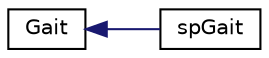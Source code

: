 digraph "Graphical Class Hierarchy"
{
  edge [fontname="Helvetica",fontsize="10",labelfontname="Helvetica",labelfontsize="10"];
  node [fontname="Helvetica",fontsize="10",shape=record];
  rankdir="LR";
  Node1 [label="Gait",height=0.2,width=0.4,color="black", fillcolor="white", style="filled",URL="$classGait.html"];
  Node1 -> Node2 [dir="back",color="midnightblue",fontsize="10",style="solid",fontname="Helvetica"];
  Node2 [label="spGait",height=0.2,width=0.4,color="black", fillcolor="white", style="filled",URL="$classspGait.html"];
}
